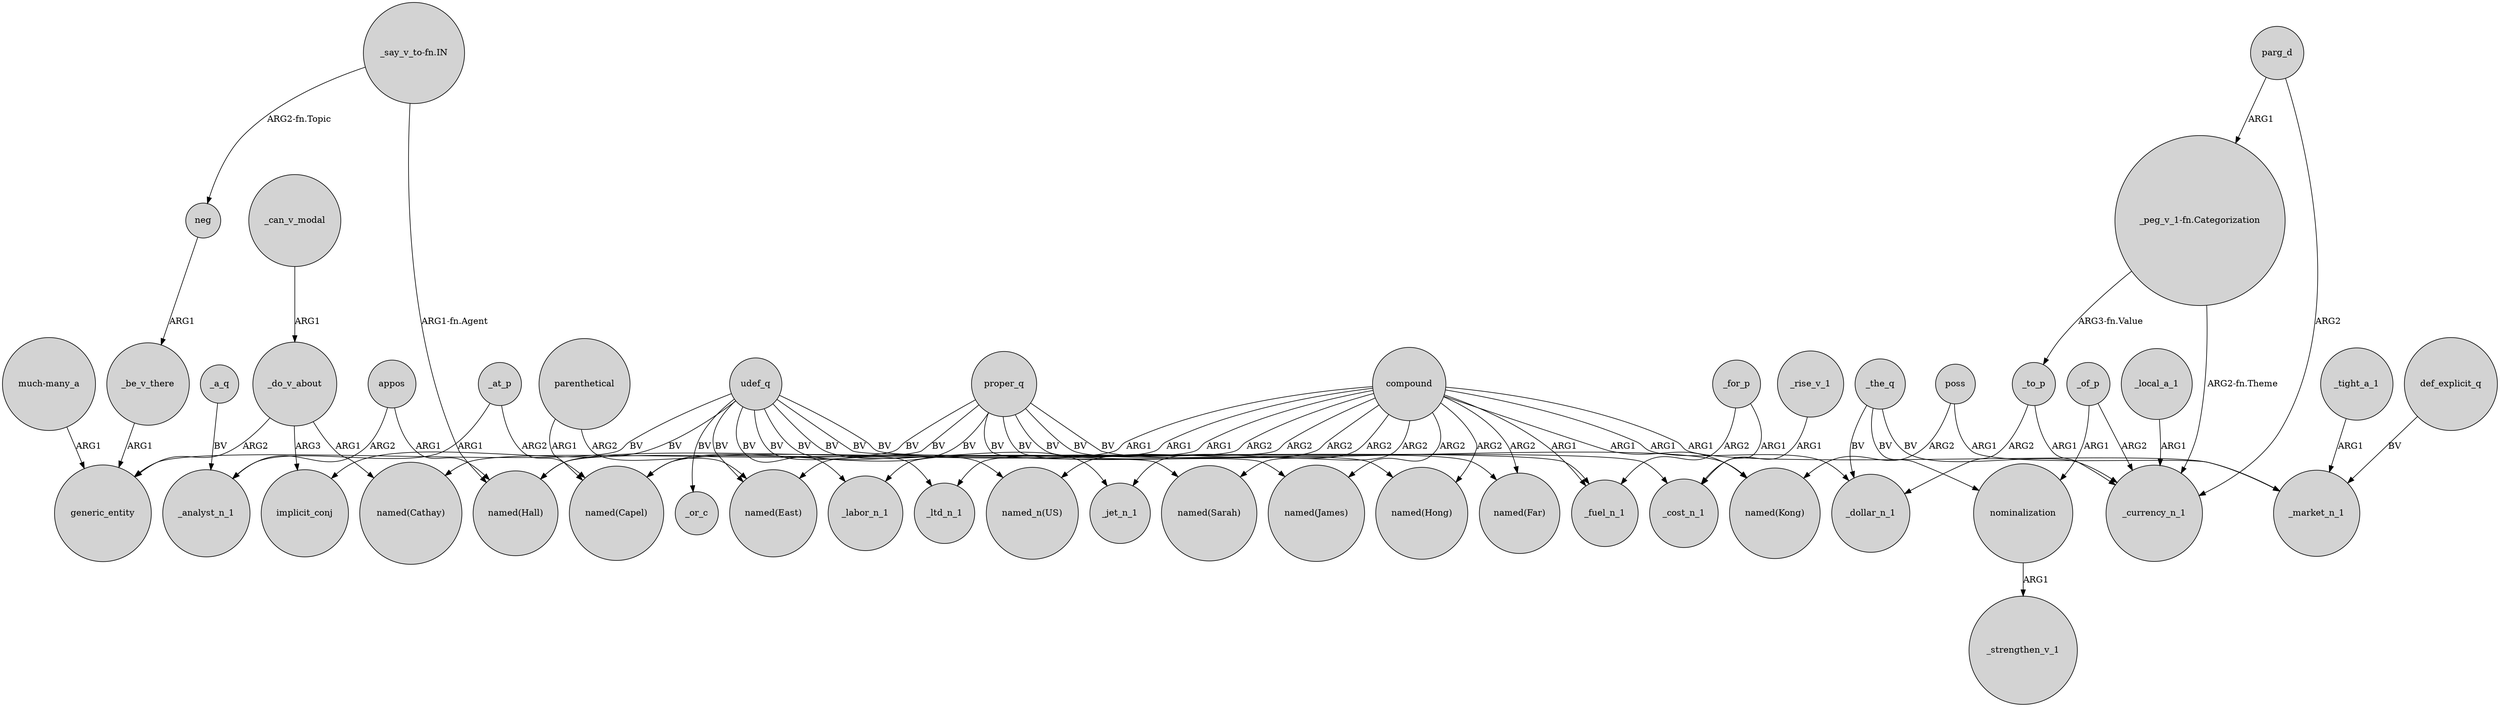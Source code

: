 digraph {
	node [shape=circle style=filled]
	proper_q -> "named(Sarah)" [label=BV]
	udef_q -> "named_n(US)" [label=BV]
	compound -> _jet_n_1 [label=ARG2]
	compound -> "named(Sarah)" [label=ARG2]
	udef_q -> generic_entity [label=BV]
	_to_p -> _dollar_n_1 [label=ARG2]
	_do_v_about -> generic_entity [label=ARG2]
	compound -> "named(Hall)" [label=ARG1]
	compound -> "named(Capel)" [label=ARG1]
	_the_q -> nominalization [label=BV]
	"much-many_a" -> generic_entity [label=ARG1]
	parenthetical -> "named(Capel)" [label=ARG1]
	_to_p -> _currency_n_1 [label=ARG1]
	compound -> "named(James)" [label=ARG2]
	parg_d -> _currency_n_1 [label=ARG2]
	_the_q -> _dollar_n_1 [label=BV]
	compound -> "named(Far)" [label=ARG2]
	_can_v_modal -> _do_v_about [label=ARG1]
	compound -> "named(Hong)" [label=ARG2]
	compound -> _labor_n_1 [label=ARG2]
	poss -> "named(Kong)" [label=ARG2]
	_tight_a_1 -> _market_n_1 [label=ARG1]
	parg_d -> "_peg_v_1-fn.Categorization" [label=ARG1]
	udef_q -> "named(East)" [label=BV]
	def_explicit_q -> _market_n_1 [label=BV]
	udef_q -> _cost_n_1 [label=BV]
	udef_q -> _or_c [label=BV]
	_at_p -> "named(Capel)" [label=ARG2]
	udef_q -> implicit_conj [label=BV]
	_of_p -> nominalization [label=ARG1]
	compound -> "named_n(US)" [label=ARG2]
	"_say_v_to-fn.IN" -> "named(Hall)" [label="ARG1-fn.Agent"]
	udef_q -> _labor_n_1 [label=BV]
	poss -> _market_n_1 [label=ARG1]
	proper_q -> "named(Hong)" [label=BV]
	compound -> _dollar_n_1 [label=ARG1]
	parenthetical -> "named(East)" [label=ARG2]
	nominalization -> _strengthen_v_1 [label=ARG1]
	_at_p -> _analyst_n_1 [label=ARG1]
	"_peg_v_1-fn.Categorization" -> _to_p [label="ARG3-fn.Value"]
	appos -> _analyst_n_1 [label=ARG2]
	_of_p -> _currency_n_1 [label=ARG2]
	_do_v_about -> implicit_conj [label=ARG3]
	_for_p -> _fuel_n_1 [label=ARG2]
	proper_q -> "named(Kong)" [label=BV]
	proper_q -> "named(Cathay)" [label=BV]
	_do_v_about -> "named(Cathay)" [label=ARG1]
	proper_q -> "named(James)" [label=BV]
	compound -> "named(East)" [label=ARG1]
	_local_a_1 -> _currency_n_1 [label=ARG1]
	compound -> _ltd_n_1 [label=ARG2]
	proper_q -> "named(Capel)" [label=BV]
	proper_q -> "named(Far)" [label=BV]
	compound -> _fuel_n_1 [label=ARG1]
	"_say_v_to-fn.IN" -> neg [label="ARG2-fn.Topic"]
	proper_q -> "named(Hall)" [label=BV]
	udef_q -> _fuel_n_1 [label=BV]
	_a_q -> _analyst_n_1 [label=BV]
	neg -> _be_v_there [label=ARG1]
	_the_q -> _currency_n_1 [label=BV]
	compound -> _market_n_1 [label=ARG1]
	_for_p -> _cost_n_1 [label=ARG1]
	"_peg_v_1-fn.Categorization" -> _currency_n_1 [label="ARG2-fn.Theme"]
	_be_v_there -> generic_entity [label=ARG1]
	udef_q -> _ltd_n_1 [label=BV]
	appos -> "named(Hall)" [label=ARG1]
	compound -> "named(Kong)" [label=ARG1]
	udef_q -> _jet_n_1 [label=BV]
	_rise_v_1 -> _cost_n_1 [label=ARG1]
}
